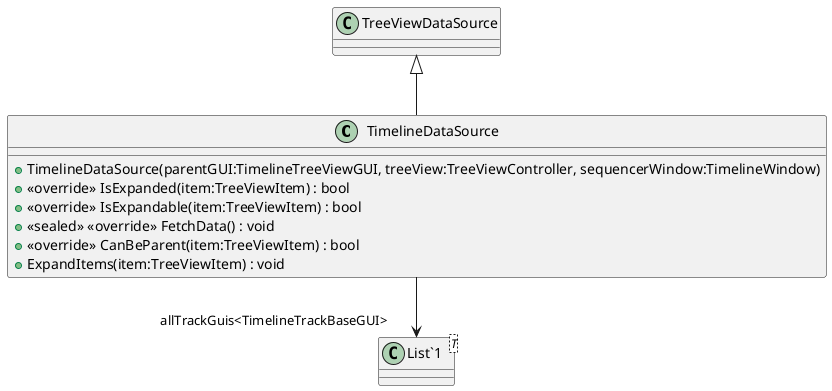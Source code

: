 @startuml
class TimelineDataSource {
    + TimelineDataSource(parentGUI:TimelineTreeViewGUI, treeView:TreeViewController, sequencerWindow:TimelineWindow)
    + <<override>> IsExpanded(item:TreeViewItem) : bool
    + <<override>> IsExpandable(item:TreeViewItem) : bool
    + <<sealed>> <<override>> FetchData() : void
    + <<override>> CanBeParent(item:TreeViewItem) : bool
    + ExpandItems(item:TreeViewItem) : void
}
class "List`1"<T> {
}
TreeViewDataSource <|-- TimelineDataSource
TimelineDataSource --> "allTrackGuis<TimelineTrackBaseGUI>" "List`1"
@enduml
